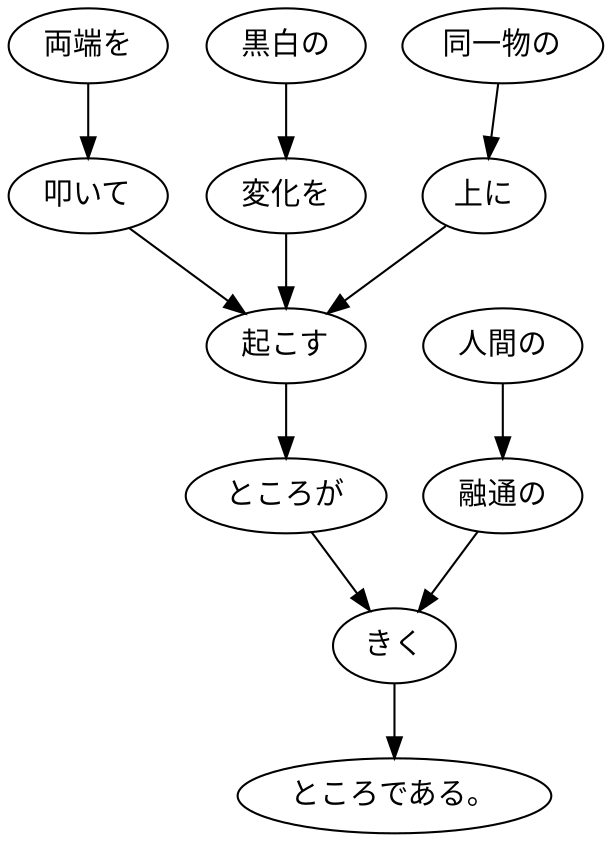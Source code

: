 digraph graph3938 {
	node0 [label="両端を"];
	node1 [label="叩いて"];
	node2 [label="黒白の"];
	node3 [label="変化を"];
	node4 [label="同一物の"];
	node5 [label="上に"];
	node6 [label="起こす"];
	node7 [label="ところが"];
	node8 [label="人間の"];
	node9 [label="融通の"];
	node10 [label="きく"];
	node11 [label="ところである。"];
	node0 -> node1;
	node1 -> node6;
	node2 -> node3;
	node3 -> node6;
	node4 -> node5;
	node5 -> node6;
	node6 -> node7;
	node7 -> node10;
	node8 -> node9;
	node9 -> node10;
	node10 -> node11;
}
